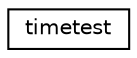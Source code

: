 digraph "Graphical Class Hierarchy"
{
  edge [fontname="Helvetica",fontsize="10",labelfontname="Helvetica",labelfontsize="10"];
  node [fontname="Helvetica",fontsize="10",shape=record];
  rankdir="LR";
  Node0 [label="timetest",height=0.2,width=0.4,color="black", fillcolor="white", style="filled",URL="$structtimetest.html"];
}
